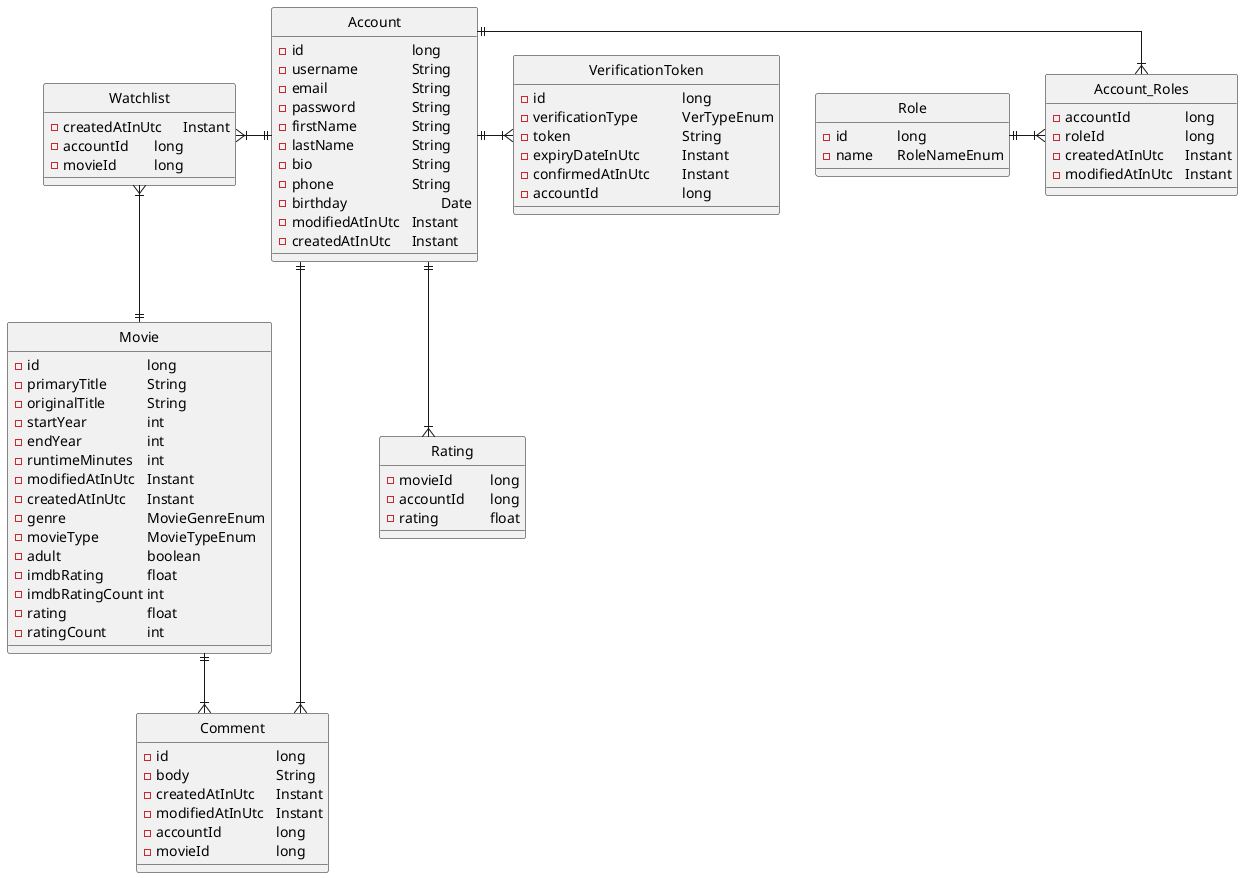 @startuml


skinparam linetype polyline
skinparam linetype ortho

hide circle
class Movie {
  - id \t\t\t\t long
  - primaryTitle \t\t String
  - originalTitle \t\t String
  - startYear \t\t int
  - endYear \t\t int
  - runtimeMinutes \t int
  - modifiedAtInUtc \t Instant
  - createdAtInUtc \t Instant
  - genre \t\t\t MovieGenreEnum
  - movieType \t\t MovieTypeEnum
  - adult \t\t\t boolean
  - imdbRating \t\t float
  - imdbRatingCount int
  - rating \t\t\t float
  - ratingCount \t\t int
}

class Account {
  - id \t\t\t\t long
  - username \t\t String
  - email \t\t\t String
  - password \t\t String
  - firstName \t\t String
  - lastName \t\t String
  - bio \t\t\t\t String
  - phone \t\t\t String
  - birthday \t\t\t Date
  - modifiedAtInUtc \t Instant
  - createdAtInUtc \t Instant
}

class Rating {
  - movieId \t\t long
  - accountId \t long
  - rating \t\t float
}

class Comment {
  - id \t\t\t\t long
  - body \t\t\t String
  - createdAtInUtc \t Instant
  - modifiedAtInUtc \t Instant
  - accountId \t\t long
  - movieId \t\t\t long
}

class Watchlist {
  - createdAtInUtc \t Instant
  - accountId \t long
  - movieId \t\t long
}

class Role {
  - id \t\t long
  - name \t RoleNameEnum
}

class Account_Roles {
  - accountId \t\t long
  - roleId \t\t\t long
  - createdAtInUtc \t Instant
  - modifiedAtInUtc \t Instant
}


class VerificationToken {
  - id \t\t\t\t\t long
  - verificationType \t\t VerTypeEnum
  - token \t\t\t\t String
  - expiryDateInUtc \t\t Instant
  - confirmedAtInUtc \t Instant
  - accountId \t\t\t long
}

Account ||-down-|{ Rating
Account ||-left-|{ Watchlist
Account ||-right-|{ Comment
Account ||-right-|{ Account_Roles
Role ||-right-|{ Account_Roles
Account ||-right-|{ VerificationToken
Movie ||-down-|{ Comment
Movie ||-up-|{ Watchlist

@enduml